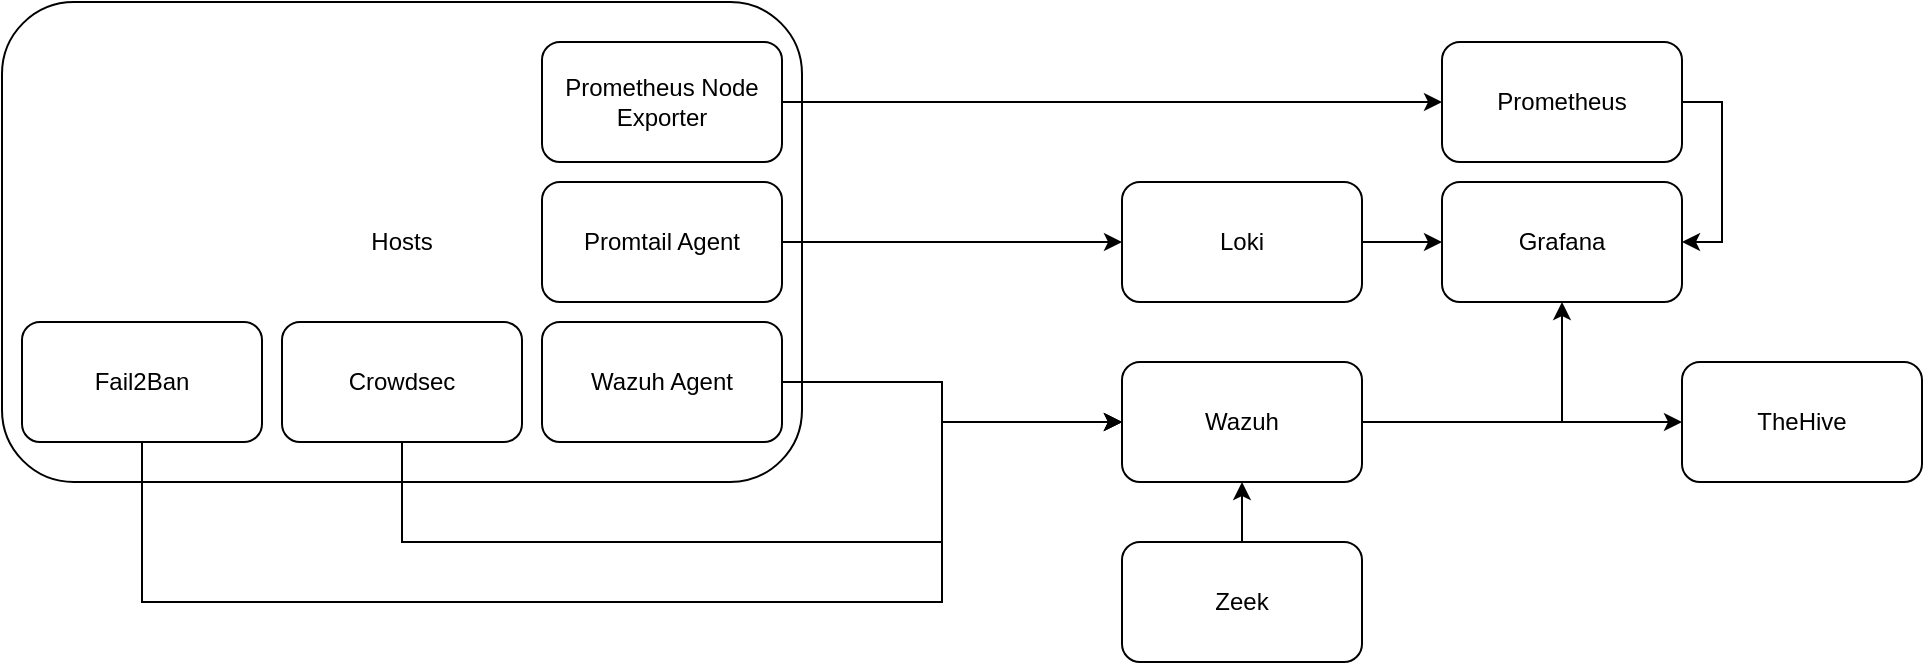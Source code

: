 <mxfile version="24.9.1">
  <diagram name="Page-1" id="TC8eIvS5AJwY11u6MmBl">
    <mxGraphModel dx="1647" dy="933" grid="1" gridSize="10" guides="1" tooltips="1" connect="1" arrows="1" fold="1" page="1" pageScale="1" pageWidth="850" pageHeight="1100" math="0" shadow="0">
      <root>
        <mxCell id="0" />
        <mxCell id="1" parent="0" />
        <mxCell id="K5UNilDVBnnlTLyJL09D-1" value="&lt;div&gt;Hosts&lt;/div&gt;" style="rounded=1;whiteSpace=wrap;html=1;" vertex="1" parent="1">
          <mxGeometry x="110" y="160" width="400" height="240" as="geometry" />
        </mxCell>
        <mxCell id="K5UNilDVBnnlTLyJL09D-27" style="edgeStyle=orthogonalEdgeStyle;rounded=0;orthogonalLoop=1;jettySize=auto;html=1;entryX=0;entryY=0.5;entryDx=0;entryDy=0;" edge="1" parent="1" source="K5UNilDVBnnlTLyJL09D-2" target="K5UNilDVBnnlTLyJL09D-9">
          <mxGeometry relative="1" as="geometry">
            <Array as="points">
              <mxPoint x="310" y="430" />
              <mxPoint x="580" y="430" />
              <mxPoint x="580" y="370" />
            </Array>
          </mxGeometry>
        </mxCell>
        <mxCell id="K5UNilDVBnnlTLyJL09D-2" value="Crowdsec" style="rounded=1;whiteSpace=wrap;html=1;" vertex="1" parent="1">
          <mxGeometry x="250" y="320" width="120" height="60" as="geometry" />
        </mxCell>
        <mxCell id="K5UNilDVBnnlTLyJL09D-28" style="edgeStyle=orthogonalEdgeStyle;rounded=0;orthogonalLoop=1;jettySize=auto;html=1;entryX=0;entryY=0.5;entryDx=0;entryDy=0;" edge="1" parent="1" source="K5UNilDVBnnlTLyJL09D-3" target="K5UNilDVBnnlTLyJL09D-9">
          <mxGeometry relative="1" as="geometry">
            <Array as="points">
              <mxPoint x="180" y="460" />
              <mxPoint x="580" y="460" />
              <mxPoint x="580" y="370" />
            </Array>
          </mxGeometry>
        </mxCell>
        <mxCell id="K5UNilDVBnnlTLyJL09D-3" value="Fail2Ban" style="rounded=1;whiteSpace=wrap;html=1;" vertex="1" parent="1">
          <mxGeometry x="120" y="320" width="120" height="60" as="geometry" />
        </mxCell>
        <mxCell id="K5UNilDVBnnlTLyJL09D-26" style="edgeStyle=orthogonalEdgeStyle;rounded=0;orthogonalLoop=1;jettySize=auto;html=1;entryX=0;entryY=0.5;entryDx=0;entryDy=0;" edge="1" parent="1" source="K5UNilDVBnnlTLyJL09D-4" target="K5UNilDVBnnlTLyJL09D-9">
          <mxGeometry relative="1" as="geometry">
            <Array as="points">
              <mxPoint x="580" y="350" />
              <mxPoint x="580" y="370" />
            </Array>
          </mxGeometry>
        </mxCell>
        <mxCell id="K5UNilDVBnnlTLyJL09D-4" value="Wazuh Agent" style="rounded=1;whiteSpace=wrap;html=1;" vertex="1" parent="1">
          <mxGeometry x="380" y="320" width="120" height="60" as="geometry" />
        </mxCell>
        <mxCell id="K5UNilDVBnnlTLyJL09D-21" style="edgeStyle=orthogonalEdgeStyle;rounded=0;orthogonalLoop=1;jettySize=auto;html=1;entryX=0;entryY=0.5;entryDx=0;entryDy=0;" edge="1" parent="1" source="K5UNilDVBnnlTLyJL09D-5" target="K5UNilDVBnnlTLyJL09D-7">
          <mxGeometry relative="1" as="geometry" />
        </mxCell>
        <mxCell id="K5UNilDVBnnlTLyJL09D-5" value="Promtail Agent" style="rounded=1;whiteSpace=wrap;html=1;" vertex="1" parent="1">
          <mxGeometry x="380" y="250" width="120" height="60" as="geometry" />
        </mxCell>
        <mxCell id="K5UNilDVBnnlTLyJL09D-23" style="edgeStyle=orthogonalEdgeStyle;rounded=0;orthogonalLoop=1;jettySize=auto;html=1;entryX=0;entryY=0.5;entryDx=0;entryDy=0;" edge="1" parent="1" source="K5UNilDVBnnlTLyJL09D-6" target="K5UNilDVBnnlTLyJL09D-12">
          <mxGeometry relative="1" as="geometry" />
        </mxCell>
        <mxCell id="K5UNilDVBnnlTLyJL09D-6" value="Prometheus Node Exporter" style="rounded=1;whiteSpace=wrap;html=1;" vertex="1" parent="1">
          <mxGeometry x="380" y="180" width="120" height="60" as="geometry" />
        </mxCell>
        <mxCell id="K5UNilDVBnnlTLyJL09D-22" style="edgeStyle=orthogonalEdgeStyle;rounded=0;orthogonalLoop=1;jettySize=auto;html=1;entryX=0;entryY=0.5;entryDx=0;entryDy=0;" edge="1" parent="1" source="K5UNilDVBnnlTLyJL09D-7" target="K5UNilDVBnnlTLyJL09D-8">
          <mxGeometry relative="1" as="geometry" />
        </mxCell>
        <mxCell id="K5UNilDVBnnlTLyJL09D-7" value="Loki" style="rounded=1;whiteSpace=wrap;html=1;" vertex="1" parent="1">
          <mxGeometry x="670" y="250" width="120" height="60" as="geometry" />
        </mxCell>
        <mxCell id="K5UNilDVBnnlTLyJL09D-8" value="Grafana" style="rounded=1;whiteSpace=wrap;html=1;" vertex="1" parent="1">
          <mxGeometry x="830" y="250" width="120" height="60" as="geometry" />
        </mxCell>
        <mxCell id="K5UNilDVBnnlTLyJL09D-29" style="edgeStyle=orthogonalEdgeStyle;rounded=0;orthogonalLoop=1;jettySize=auto;html=1;entryX=0.5;entryY=1;entryDx=0;entryDy=0;" edge="1" parent="1" source="K5UNilDVBnnlTLyJL09D-9" target="K5UNilDVBnnlTLyJL09D-8">
          <mxGeometry relative="1" as="geometry" />
        </mxCell>
        <mxCell id="K5UNilDVBnnlTLyJL09D-30" style="edgeStyle=orthogonalEdgeStyle;rounded=0;orthogonalLoop=1;jettySize=auto;html=1;entryX=0;entryY=0.5;entryDx=0;entryDy=0;" edge="1" parent="1" source="K5UNilDVBnnlTLyJL09D-9" target="K5UNilDVBnnlTLyJL09D-11">
          <mxGeometry relative="1" as="geometry" />
        </mxCell>
        <mxCell id="K5UNilDVBnnlTLyJL09D-9" value="Wazuh" style="rounded=1;whiteSpace=wrap;html=1;" vertex="1" parent="1">
          <mxGeometry x="670" y="340" width="120" height="60" as="geometry" />
        </mxCell>
        <mxCell id="K5UNilDVBnnlTLyJL09D-25" style="edgeStyle=orthogonalEdgeStyle;rounded=0;orthogonalLoop=1;jettySize=auto;html=1;" edge="1" parent="1" source="K5UNilDVBnnlTLyJL09D-10" target="K5UNilDVBnnlTLyJL09D-9">
          <mxGeometry relative="1" as="geometry" />
        </mxCell>
        <mxCell id="K5UNilDVBnnlTLyJL09D-10" value="Zeek" style="rounded=1;whiteSpace=wrap;html=1;" vertex="1" parent="1">
          <mxGeometry x="670" y="430" width="120" height="60" as="geometry" />
        </mxCell>
        <mxCell id="K5UNilDVBnnlTLyJL09D-11" value="TheHive" style="rounded=1;whiteSpace=wrap;html=1;" vertex="1" parent="1">
          <mxGeometry x="950" y="340" width="120" height="60" as="geometry" />
        </mxCell>
        <mxCell id="K5UNilDVBnnlTLyJL09D-24" style="edgeStyle=orthogonalEdgeStyle;rounded=0;orthogonalLoop=1;jettySize=auto;html=1;entryX=1;entryY=0.5;entryDx=0;entryDy=0;exitX=1;exitY=0.5;exitDx=0;exitDy=0;" edge="1" parent="1" source="K5UNilDVBnnlTLyJL09D-12" target="K5UNilDVBnnlTLyJL09D-8">
          <mxGeometry relative="1" as="geometry" />
        </mxCell>
        <mxCell id="K5UNilDVBnnlTLyJL09D-12" value="Prometheus" style="rounded=1;whiteSpace=wrap;html=1;" vertex="1" parent="1">
          <mxGeometry x="830" y="180" width="120" height="60" as="geometry" />
        </mxCell>
      </root>
    </mxGraphModel>
  </diagram>
</mxfile>
